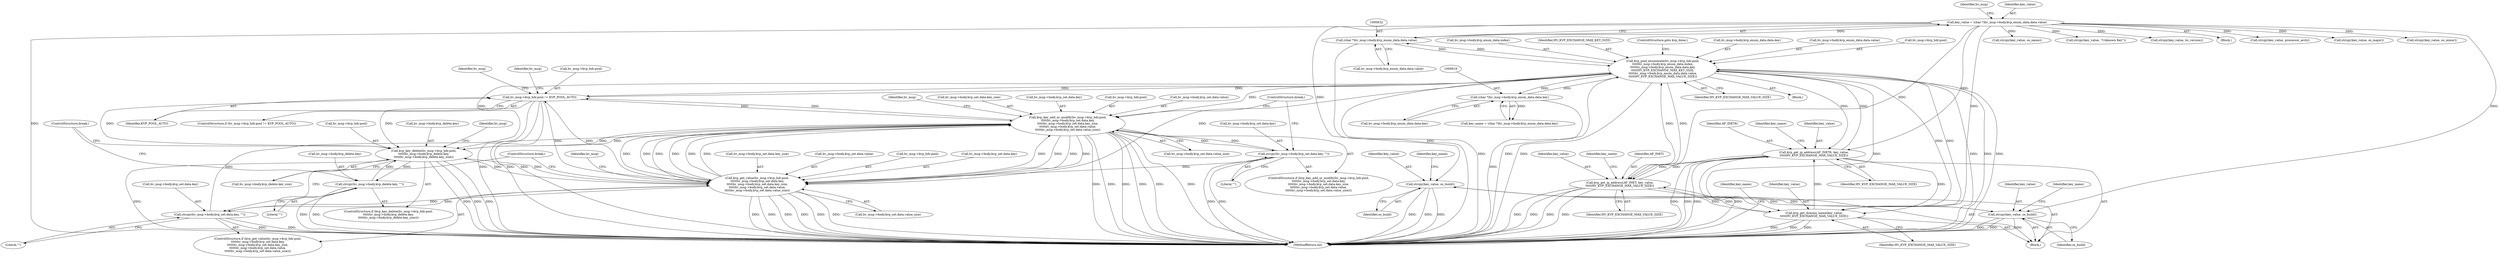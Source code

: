 digraph "0_linux_bcc2c9c3fff859e0eb019fe6fec26f9b8eba795c@API" {
"1000686" [label="(Call,strcpy(key_value, os_build))"];
"1000629" [label="(Call,key_value = (char *)hv_msg->body.kvp_enum_data.data.value)"];
"1000631" [label="(Call,(char *)hv_msg->body.kvp_enum_data.data.value)"];
"1000575" [label="(Call,kvp_pool_enumerate(hv_msg->kvp_hdr.pool,\n\t\t\t\t\thv_msg->body.kvp_enum_data.index,\n\t\t\t\t\thv_msg->body.kvp_enum_data.data.key,\n\t\t\t\t\tHV_KVP_EXCHANGE_MAX_KEY_SIZE,\n\t\t\t\t\thv_msg->body.kvp_enum_data.data.value,\n\t\t\t\t\tHV_KVP_EXCHANGE_MAX_VALUE_SIZE))"];
"1000567" [label="(Call,hv_msg->kvp_hdr.pool != KVP_POOL_AUTO)"];
"1000413" [label="(Call,kvp_key_add_or_modify(hv_msg->kvp_hdr.pool,\n\t\t\t\t\thv_msg->body.kvp_set.data.key,\n\t\t\t\t\thv_msg->body.kvp_set.data.key_size,\n\t\t\t\t\thv_msg->body.kvp_set.data.value,\n\t\t\t\t\thv_msg->body.kvp_set.data.value_size))"];
"1000525" [label="(Call,kvp_key_delete(hv_msg->kvp_hdr.pool,\n\t\t\t\t\thv_msg->body.kvp_delete.key,\n\t\t\t\t\thv_msg->body.kvp_delete.key_size))"];
"1000469" [label="(Call,kvp_get_value(hv_msg->kvp_hdr.pool,\n\t\t\t\t\thv_msg->body.kvp_set.data.key,\n\t\t\t\t\thv_msg->body.kvp_set.data.key_size,\n\t\t\t\t\thv_msg->body.kvp_set.data.value,\n\t\t\t\t\thv_msg->body.kvp_set.data.value_size))"];
"1000511" [label="(Call,strcpy(hv_msg->body.kvp_set.data.key, \"\"))"];
"1000455" [label="(Call,strcpy(hv_msg->body.kvp_set.data.key, \"\"))"];
"1000545" [label="(Call,strcpy(hv_msg->body.kvp_delete.key, \"\"))"];
"1000618" [label="(Call,(char *)hv_msg->body.kvp_enum_data.data.key)"];
"1000677" [label="(Call,kvp_get_ip_address(AF_INET6, key_value,\n\t\t\t\t\tHV_KVP_EXCHANGE_MAX_VALUE_SIZE))"];
"1000668" [label="(Call,kvp_get_ip_address(AF_INET, key_value,\n\t\t\t\t\tHV_KVP_EXCHANGE_MAX_VALUE_SIZE))"];
"1000652" [label="(Call,kvp_get_domain_name(key_value,\n\t\t\t\t\tHV_KVP_EXCHANGE_MAX_VALUE_SIZE))"];
"1000718" [label="(Call,strcpy(key_value, os_build))"];
"1000686" [label="(Call,strcpy(key_value, os_build))"];
"1000694" [label="(Call,strcpy(key_value, os_name))"];
"1000718" [label="(Call,strcpy(key_value, os_build))"];
"1000484" [label="(Call,hv_msg->body.kvp_set.data.key_size)"];
"1000581" [label="(Call,hv_msg->body.kvp_enum_data.index)"];
"1000670" [label="(Identifier,key_value)"];
"1000631" [label="(Call,(char *)hv_msg->body.kvp_enum_data.data.value)"];
"1000597" [label="(Identifier,HV_KVP_EXCHANGE_MAX_KEY_SIZE)"];
"1000466" [label="(ControlStructure,break;)"];
"1000538" [label="(Call,hv_msg->body.kvp_delete.key_size)"];
"1000524" [label="(ControlStructure,if (kvp_key_delete(hv_msg->kvp_hdr.pool,\n\t\t\t\t\thv_msg->body.kvp_delete.key,\n\t\t\t\t\thv_msg->body.kvp_delete.key_size)))"];
"1000646" [label="(Identifier,hv_msg)"];
"1000608" [label="(ControlStructure,goto kvp_done;)"];
"1000630" [label="(Identifier,key_value)"];
"1000578" [label="(Identifier,hv_msg)"];
"1000734" [label="(Call,strcpy(key_value, \"Unknown Key\"))"];
"1000522" [label="(ControlStructure,break;)"];
"1000678" [label="(Identifier,AF_INET6)"];
"1000588" [label="(Call,hv_msg->body.kvp_enum_data.data.key)"];
"1000469" [label="(Call,kvp_get_value(hv_msg->kvp_hdr.pool,\n\t\t\t\t\thv_msg->body.kvp_set.data.key,\n\t\t\t\t\thv_msg->body.kvp_set.data.key_size,\n\t\t\t\t\thv_msg->body.kvp_set.data.value,\n\t\t\t\t\thv_msg->body.kvp_set.data.value_size))"];
"1000607" [label="(Identifier,HV_KVP_EXCHANGE_MAX_VALUE_SIZE)"];
"1000575" [label="(Call,kvp_pool_enumerate(hv_msg->kvp_hdr.pool,\n\t\t\t\t\thv_msg->body.kvp_enum_data.index,\n\t\t\t\t\thv_msg->body.kvp_enum_data.data.key,\n\t\t\t\t\tHV_KVP_EXCHANGE_MAX_KEY_SIZE,\n\t\t\t\t\thv_msg->body.kvp_enum_data.data.value,\n\t\t\t\t\tHV_KVP_EXCHANGE_MAX_VALUE_SIZE))"];
"1000677" [label="(Call,kvp_get_ip_address(AF_INET6, key_value,\n\t\t\t\t\tHV_KVP_EXCHANGE_MAX_VALUE_SIZE))"];
"1000656" [label="(Identifier,key_name)"];
"1000493" [label="(Call,hv_msg->body.kvp_set.data.value)"];
"1000652" [label="(Call,kvp_get_domain_name(key_value,\n\t\t\t\t\tHV_KVP_EXCHANGE_MAX_VALUE_SIZE))"];
"1000567" [label="(Call,hv_msg->kvp_hdr.pool != KVP_POOL_AUTO)"];
"1000460" [label="(Identifier,hv_msg)"];
"1000663" [label="(Call,strcpy(key_value, lic_version))"];
"1000633" [label="(Call,hv_msg->body.kvp_enum_data.data.value)"];
"1000690" [label="(Identifier,key_name)"];
"1000784" [label="(MethodReturn,int)"];
"1000720" [label="(Identifier,os_build)"];
"1000545" [label="(Call,strcpy(hv_msg->body.kvp_delete.key, \"\"))"];
"1000554" [label="(ControlStructure,break;)"];
"1000288" [label="(Block,)"];
"1000568" [label="(Call,hv_msg->kvp_hdr.pool)"];
"1000671" [label="(Identifier,HV_KVP_EXCHANGE_MAX_VALUE_SIZE)"];
"1000549" [label="(Identifier,hv_msg)"];
"1000428" [label="(Call,hv_msg->body.kvp_set.data.key_size)"];
"1000673" [label="(Identifier,key_name)"];
"1000465" [label="(Literal,\"\")"];
"1000726" [label="(Call,strcpy(key_value, processor_arch))"];
"1000686" [label="(Call,strcpy(key_value, os_build))"];
"1000682" [label="(Identifier,key_name)"];
"1000688" [label="(Identifier,os_build)"];
"1000687" [label="(Identifier,key_value)"];
"1000512" [label="(Call,hv_msg->body.kvp_set.data.key)"];
"1000669" [label="(Identifier,AF_INET)"];
"1000526" [label="(Call,hv_msg->kvp_hdr.pool)"];
"1000468" [label="(ControlStructure,if (kvp_get_value(hv_msg->kvp_hdr.pool,\n\t\t\t\t\thv_msg->body.kvp_set.data.key,\n\t\t\t\t\thv_msg->body.kvp_set.data.key_size,\n\t\t\t\t\thv_msg->body.kvp_set.data.value,\n\t\t\t\t\thv_msg->body.kvp_set.data.value_size)))"];
"1000719" [label="(Identifier,key_value)"];
"1000598" [label="(Call,hv_msg->body.kvp_enum_data.data.value)"];
"1000702" [label="(Call,strcpy(key_value, os_major))"];
"1000412" [label="(ControlStructure,if (kvp_key_add_or_modify(hv_msg->kvp_hdr.pool,\n\t\t\t\t\thv_msg->body.kvp_set.data.key,\n\t\t\t\t\thv_msg->body.kvp_set.data.key_size,\n\t\t\t\t\thv_msg->body.kvp_set.data.value,\n\t\t\t\t\thv_msg->body.kvp_set.data.value_size)))"];
"1000419" [label="(Call,hv_msg->body.kvp_set.data.key)"];
"1000629" [label="(Call,key_value = (char *)hv_msg->body.kvp_enum_data.data.value)"];
"1000616" [label="(Call,key_name = (char *)hv_msg->body.kvp_enum_data.data.key)"];
"1000618" [label="(Call,(char *)hv_msg->body.kvp_enum_data.data.key)"];
"1000576" [label="(Call,hv_msg->kvp_hdr.pool)"];
"1000710" [label="(Call,strcpy(key_value, os_minor))"];
"1000414" [label="(Call,hv_msg->kvp_hdr.pool)"];
"1000525" [label="(Call,kvp_key_delete(hv_msg->kvp_hdr.pool,\n\t\t\t\t\thv_msg->body.kvp_delete.key,\n\t\t\t\t\thv_msg->body.kvp_delete.key_size))"];
"1000446" [label="(Call,hv_msg->body.kvp_set.data.value_size)"];
"1000470" [label="(Call,hv_msg->kvp_hdr.pool)"];
"1000456" [label="(Call,hv_msg->body.kvp_set.data.key)"];
"1000475" [label="(Call,hv_msg->body.kvp_set.data.key)"];
"1000654" [label="(Identifier,HV_KVP_EXCHANGE_MAX_VALUE_SIZE)"];
"1000610" [label="(Identifier,hv_msg)"];
"1000650" [label="(Block,)"];
"1000553" [label="(Literal,\"\")"];
"1000502" [label="(Call,hv_msg->body.kvp_set.data.value_size)"];
"1000573" [label="(Identifier,KVP_POOL_AUTO)"];
"1000680" [label="(Identifier,HV_KVP_EXCHANGE_MAX_VALUE_SIZE)"];
"1000668" [label="(Call,kvp_get_ip_address(AF_INET, key_value,\n\t\t\t\t\tHV_KVP_EXCHANGE_MAX_VALUE_SIZE))"];
"1000516" [label="(Identifier,hv_msg)"];
"1000455" [label="(Call,strcpy(hv_msg->body.kvp_set.data.key, \"\"))"];
"1000531" [label="(Call,hv_msg->body.kvp_delete.key)"];
"1000546" [label="(Call,hv_msg->body.kvp_delete.key)"];
"1000437" [label="(Call,hv_msg->body.kvp_set.data.value)"];
"1000511" [label="(Call,strcpy(hv_msg->body.kvp_set.data.key, \"\"))"];
"1000566" [label="(ControlStructure,if (hv_msg->kvp_hdr.pool != KVP_POOL_AUTO))"];
"1000653" [label="(Identifier,key_value)"];
"1000413" [label="(Call,kvp_key_add_or_modify(hv_msg->kvp_hdr.pool,\n\t\t\t\t\thv_msg->body.kvp_set.data.key,\n\t\t\t\t\thv_msg->body.kvp_set.data.key_size,\n\t\t\t\t\thv_msg->body.kvp_set.data.value,\n\t\t\t\t\thv_msg->body.kvp_set.data.value_size))"];
"1000620" [label="(Call,hv_msg->body.kvp_enum_data.data.key)"];
"1000574" [label="(Block,)"];
"1000521" [label="(Literal,\"\")"];
"1000722" [label="(Identifier,key_name)"];
"1000679" [label="(Identifier,key_value)"];
"1000686" -> "1000650"  [label="AST: "];
"1000686" -> "1000688"  [label="CFG: "];
"1000687" -> "1000686"  [label="AST: "];
"1000688" -> "1000686"  [label="AST: "];
"1000690" -> "1000686"  [label="CFG: "];
"1000686" -> "1000784"  [label="DDG: "];
"1000686" -> "1000784"  [label="DDG: "];
"1000686" -> "1000784"  [label="DDG: "];
"1000629" -> "1000686"  [label="DDG: "];
"1000718" -> "1000686"  [label="DDG: "];
"1000686" -> "1000718"  [label="DDG: "];
"1000629" -> "1000288"  [label="AST: "];
"1000629" -> "1000631"  [label="CFG: "];
"1000630" -> "1000629"  [label="AST: "];
"1000631" -> "1000629"  [label="AST: "];
"1000646" -> "1000629"  [label="CFG: "];
"1000629" -> "1000784"  [label="DDG: "];
"1000631" -> "1000629"  [label="DDG: "];
"1000629" -> "1000652"  [label="DDG: "];
"1000629" -> "1000663"  [label="DDG: "];
"1000629" -> "1000668"  [label="DDG: "];
"1000629" -> "1000677"  [label="DDG: "];
"1000629" -> "1000694"  [label="DDG: "];
"1000629" -> "1000702"  [label="DDG: "];
"1000629" -> "1000710"  [label="DDG: "];
"1000629" -> "1000718"  [label="DDG: "];
"1000629" -> "1000726"  [label="DDG: "];
"1000629" -> "1000734"  [label="DDG: "];
"1000631" -> "1000633"  [label="CFG: "];
"1000632" -> "1000631"  [label="AST: "];
"1000633" -> "1000631"  [label="AST: "];
"1000631" -> "1000784"  [label="DDG: "];
"1000631" -> "1000575"  [label="DDG: "];
"1000575" -> "1000631"  [label="DDG: "];
"1000575" -> "1000574"  [label="AST: "];
"1000575" -> "1000607"  [label="CFG: "];
"1000576" -> "1000575"  [label="AST: "];
"1000581" -> "1000575"  [label="AST: "];
"1000588" -> "1000575"  [label="AST: "];
"1000597" -> "1000575"  [label="AST: "];
"1000598" -> "1000575"  [label="AST: "];
"1000607" -> "1000575"  [label="AST: "];
"1000608" -> "1000575"  [label="CFG: "];
"1000575" -> "1000784"  [label="DDG: "];
"1000575" -> "1000784"  [label="DDG: "];
"1000575" -> "1000784"  [label="DDG: "];
"1000575" -> "1000784"  [label="DDG: "];
"1000575" -> "1000784"  [label="DDG: "];
"1000575" -> "1000784"  [label="DDG: "];
"1000575" -> "1000784"  [label="DDG: "];
"1000575" -> "1000413"  [label="DDG: "];
"1000575" -> "1000469"  [label="DDG: "];
"1000575" -> "1000525"  [label="DDG: "];
"1000575" -> "1000567"  [label="DDG: "];
"1000567" -> "1000575"  [label="DDG: "];
"1000618" -> "1000575"  [label="DDG: "];
"1000677" -> "1000575"  [label="DDG: "];
"1000668" -> "1000575"  [label="DDG: "];
"1000652" -> "1000575"  [label="DDG: "];
"1000575" -> "1000618"  [label="DDG: "];
"1000575" -> "1000652"  [label="DDG: "];
"1000575" -> "1000668"  [label="DDG: "];
"1000575" -> "1000677"  [label="DDG: "];
"1000567" -> "1000566"  [label="AST: "];
"1000567" -> "1000573"  [label="CFG: "];
"1000568" -> "1000567"  [label="AST: "];
"1000573" -> "1000567"  [label="AST: "];
"1000578" -> "1000567"  [label="CFG: "];
"1000610" -> "1000567"  [label="CFG: "];
"1000567" -> "1000784"  [label="DDG: "];
"1000567" -> "1000784"  [label="DDG: "];
"1000567" -> "1000784"  [label="DDG: "];
"1000567" -> "1000413"  [label="DDG: "];
"1000567" -> "1000469"  [label="DDG: "];
"1000567" -> "1000525"  [label="DDG: "];
"1000413" -> "1000567"  [label="DDG: "];
"1000525" -> "1000567"  [label="DDG: "];
"1000469" -> "1000567"  [label="DDG: "];
"1000413" -> "1000412"  [label="AST: "];
"1000413" -> "1000446"  [label="CFG: "];
"1000414" -> "1000413"  [label="AST: "];
"1000419" -> "1000413"  [label="AST: "];
"1000428" -> "1000413"  [label="AST: "];
"1000437" -> "1000413"  [label="AST: "];
"1000446" -> "1000413"  [label="AST: "];
"1000460" -> "1000413"  [label="CFG: "];
"1000466" -> "1000413"  [label="CFG: "];
"1000413" -> "1000784"  [label="DDG: "];
"1000413" -> "1000784"  [label="DDG: "];
"1000413" -> "1000784"  [label="DDG: "];
"1000413" -> "1000784"  [label="DDG: "];
"1000413" -> "1000784"  [label="DDG: "];
"1000413" -> "1000784"  [label="DDG: "];
"1000525" -> "1000413"  [label="DDG: "];
"1000469" -> "1000413"  [label="DDG: "];
"1000469" -> "1000413"  [label="DDG: "];
"1000469" -> "1000413"  [label="DDG: "];
"1000469" -> "1000413"  [label="DDG: "];
"1000469" -> "1000413"  [label="DDG: "];
"1000511" -> "1000413"  [label="DDG: "];
"1000455" -> "1000413"  [label="DDG: "];
"1000413" -> "1000455"  [label="DDG: "];
"1000413" -> "1000469"  [label="DDG: "];
"1000413" -> "1000469"  [label="DDG: "];
"1000413" -> "1000469"  [label="DDG: "];
"1000413" -> "1000469"  [label="DDG: "];
"1000413" -> "1000469"  [label="DDG: "];
"1000413" -> "1000525"  [label="DDG: "];
"1000525" -> "1000524"  [label="AST: "];
"1000525" -> "1000538"  [label="CFG: "];
"1000526" -> "1000525"  [label="AST: "];
"1000531" -> "1000525"  [label="AST: "];
"1000538" -> "1000525"  [label="AST: "];
"1000549" -> "1000525"  [label="CFG: "];
"1000554" -> "1000525"  [label="CFG: "];
"1000525" -> "1000784"  [label="DDG: "];
"1000525" -> "1000784"  [label="DDG: "];
"1000525" -> "1000784"  [label="DDG: "];
"1000525" -> "1000784"  [label="DDG: "];
"1000525" -> "1000469"  [label="DDG: "];
"1000469" -> "1000525"  [label="DDG: "];
"1000545" -> "1000525"  [label="DDG: "];
"1000525" -> "1000545"  [label="DDG: "];
"1000469" -> "1000468"  [label="AST: "];
"1000469" -> "1000502"  [label="CFG: "];
"1000470" -> "1000469"  [label="AST: "];
"1000475" -> "1000469"  [label="AST: "];
"1000484" -> "1000469"  [label="AST: "];
"1000493" -> "1000469"  [label="AST: "];
"1000502" -> "1000469"  [label="AST: "];
"1000516" -> "1000469"  [label="CFG: "];
"1000522" -> "1000469"  [label="CFG: "];
"1000469" -> "1000784"  [label="DDG: "];
"1000469" -> "1000784"  [label="DDG: "];
"1000469" -> "1000784"  [label="DDG: "];
"1000469" -> "1000784"  [label="DDG: "];
"1000469" -> "1000784"  [label="DDG: "];
"1000469" -> "1000784"  [label="DDG: "];
"1000511" -> "1000469"  [label="DDG: "];
"1000455" -> "1000469"  [label="DDG: "];
"1000469" -> "1000511"  [label="DDG: "];
"1000511" -> "1000468"  [label="AST: "];
"1000511" -> "1000521"  [label="CFG: "];
"1000512" -> "1000511"  [label="AST: "];
"1000521" -> "1000511"  [label="AST: "];
"1000522" -> "1000511"  [label="CFG: "];
"1000511" -> "1000784"  [label="DDG: "];
"1000511" -> "1000784"  [label="DDG: "];
"1000455" -> "1000412"  [label="AST: "];
"1000455" -> "1000465"  [label="CFG: "];
"1000456" -> "1000455"  [label="AST: "];
"1000465" -> "1000455"  [label="AST: "];
"1000466" -> "1000455"  [label="CFG: "];
"1000455" -> "1000784"  [label="DDG: "];
"1000455" -> "1000784"  [label="DDG: "];
"1000545" -> "1000524"  [label="AST: "];
"1000545" -> "1000553"  [label="CFG: "];
"1000546" -> "1000545"  [label="AST: "];
"1000553" -> "1000545"  [label="AST: "];
"1000554" -> "1000545"  [label="CFG: "];
"1000545" -> "1000784"  [label="DDG: "];
"1000545" -> "1000784"  [label="DDG: "];
"1000618" -> "1000616"  [label="AST: "];
"1000618" -> "1000620"  [label="CFG: "];
"1000619" -> "1000618"  [label="AST: "];
"1000620" -> "1000618"  [label="AST: "];
"1000616" -> "1000618"  [label="CFG: "];
"1000618" -> "1000784"  [label="DDG: "];
"1000618" -> "1000616"  [label="DDG: "];
"1000677" -> "1000650"  [label="AST: "];
"1000677" -> "1000680"  [label="CFG: "];
"1000678" -> "1000677"  [label="AST: "];
"1000679" -> "1000677"  [label="AST: "];
"1000680" -> "1000677"  [label="AST: "];
"1000682" -> "1000677"  [label="CFG: "];
"1000677" -> "1000784"  [label="DDG: "];
"1000677" -> "1000784"  [label="DDG: "];
"1000677" -> "1000784"  [label="DDG: "];
"1000677" -> "1000784"  [label="DDG: "];
"1000677" -> "1000652"  [label="DDG: "];
"1000677" -> "1000668"  [label="DDG: "];
"1000668" -> "1000677"  [label="DDG: "];
"1000652" -> "1000677"  [label="DDG: "];
"1000668" -> "1000650"  [label="AST: "];
"1000668" -> "1000671"  [label="CFG: "];
"1000669" -> "1000668"  [label="AST: "];
"1000670" -> "1000668"  [label="AST: "];
"1000671" -> "1000668"  [label="AST: "];
"1000673" -> "1000668"  [label="CFG: "];
"1000668" -> "1000784"  [label="DDG: "];
"1000668" -> "1000784"  [label="DDG: "];
"1000668" -> "1000784"  [label="DDG: "];
"1000668" -> "1000784"  [label="DDG: "];
"1000668" -> "1000652"  [label="DDG: "];
"1000652" -> "1000668"  [label="DDG: "];
"1000652" -> "1000650"  [label="AST: "];
"1000652" -> "1000654"  [label="CFG: "];
"1000653" -> "1000652"  [label="AST: "];
"1000654" -> "1000652"  [label="AST: "];
"1000656" -> "1000652"  [label="CFG: "];
"1000652" -> "1000784"  [label="DDG: "];
"1000652" -> "1000784"  [label="DDG: "];
"1000652" -> "1000784"  [label="DDG: "];
"1000718" -> "1000650"  [label="AST: "];
"1000718" -> "1000720"  [label="CFG: "];
"1000719" -> "1000718"  [label="AST: "];
"1000720" -> "1000718"  [label="AST: "];
"1000722" -> "1000718"  [label="CFG: "];
"1000718" -> "1000784"  [label="DDG: "];
"1000718" -> "1000784"  [label="DDG: "];
"1000718" -> "1000784"  [label="DDG: "];
}
